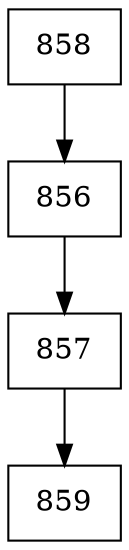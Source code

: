 digraph G {
  node [shape=record];
  node0 [label="{858}"];
  node0 -> node1;
  node1 [label="{856}"];
  node1 -> node2;
  node2 [label="{857}"];
  node2 -> node3;
  node3 [label="{859}"];
}

